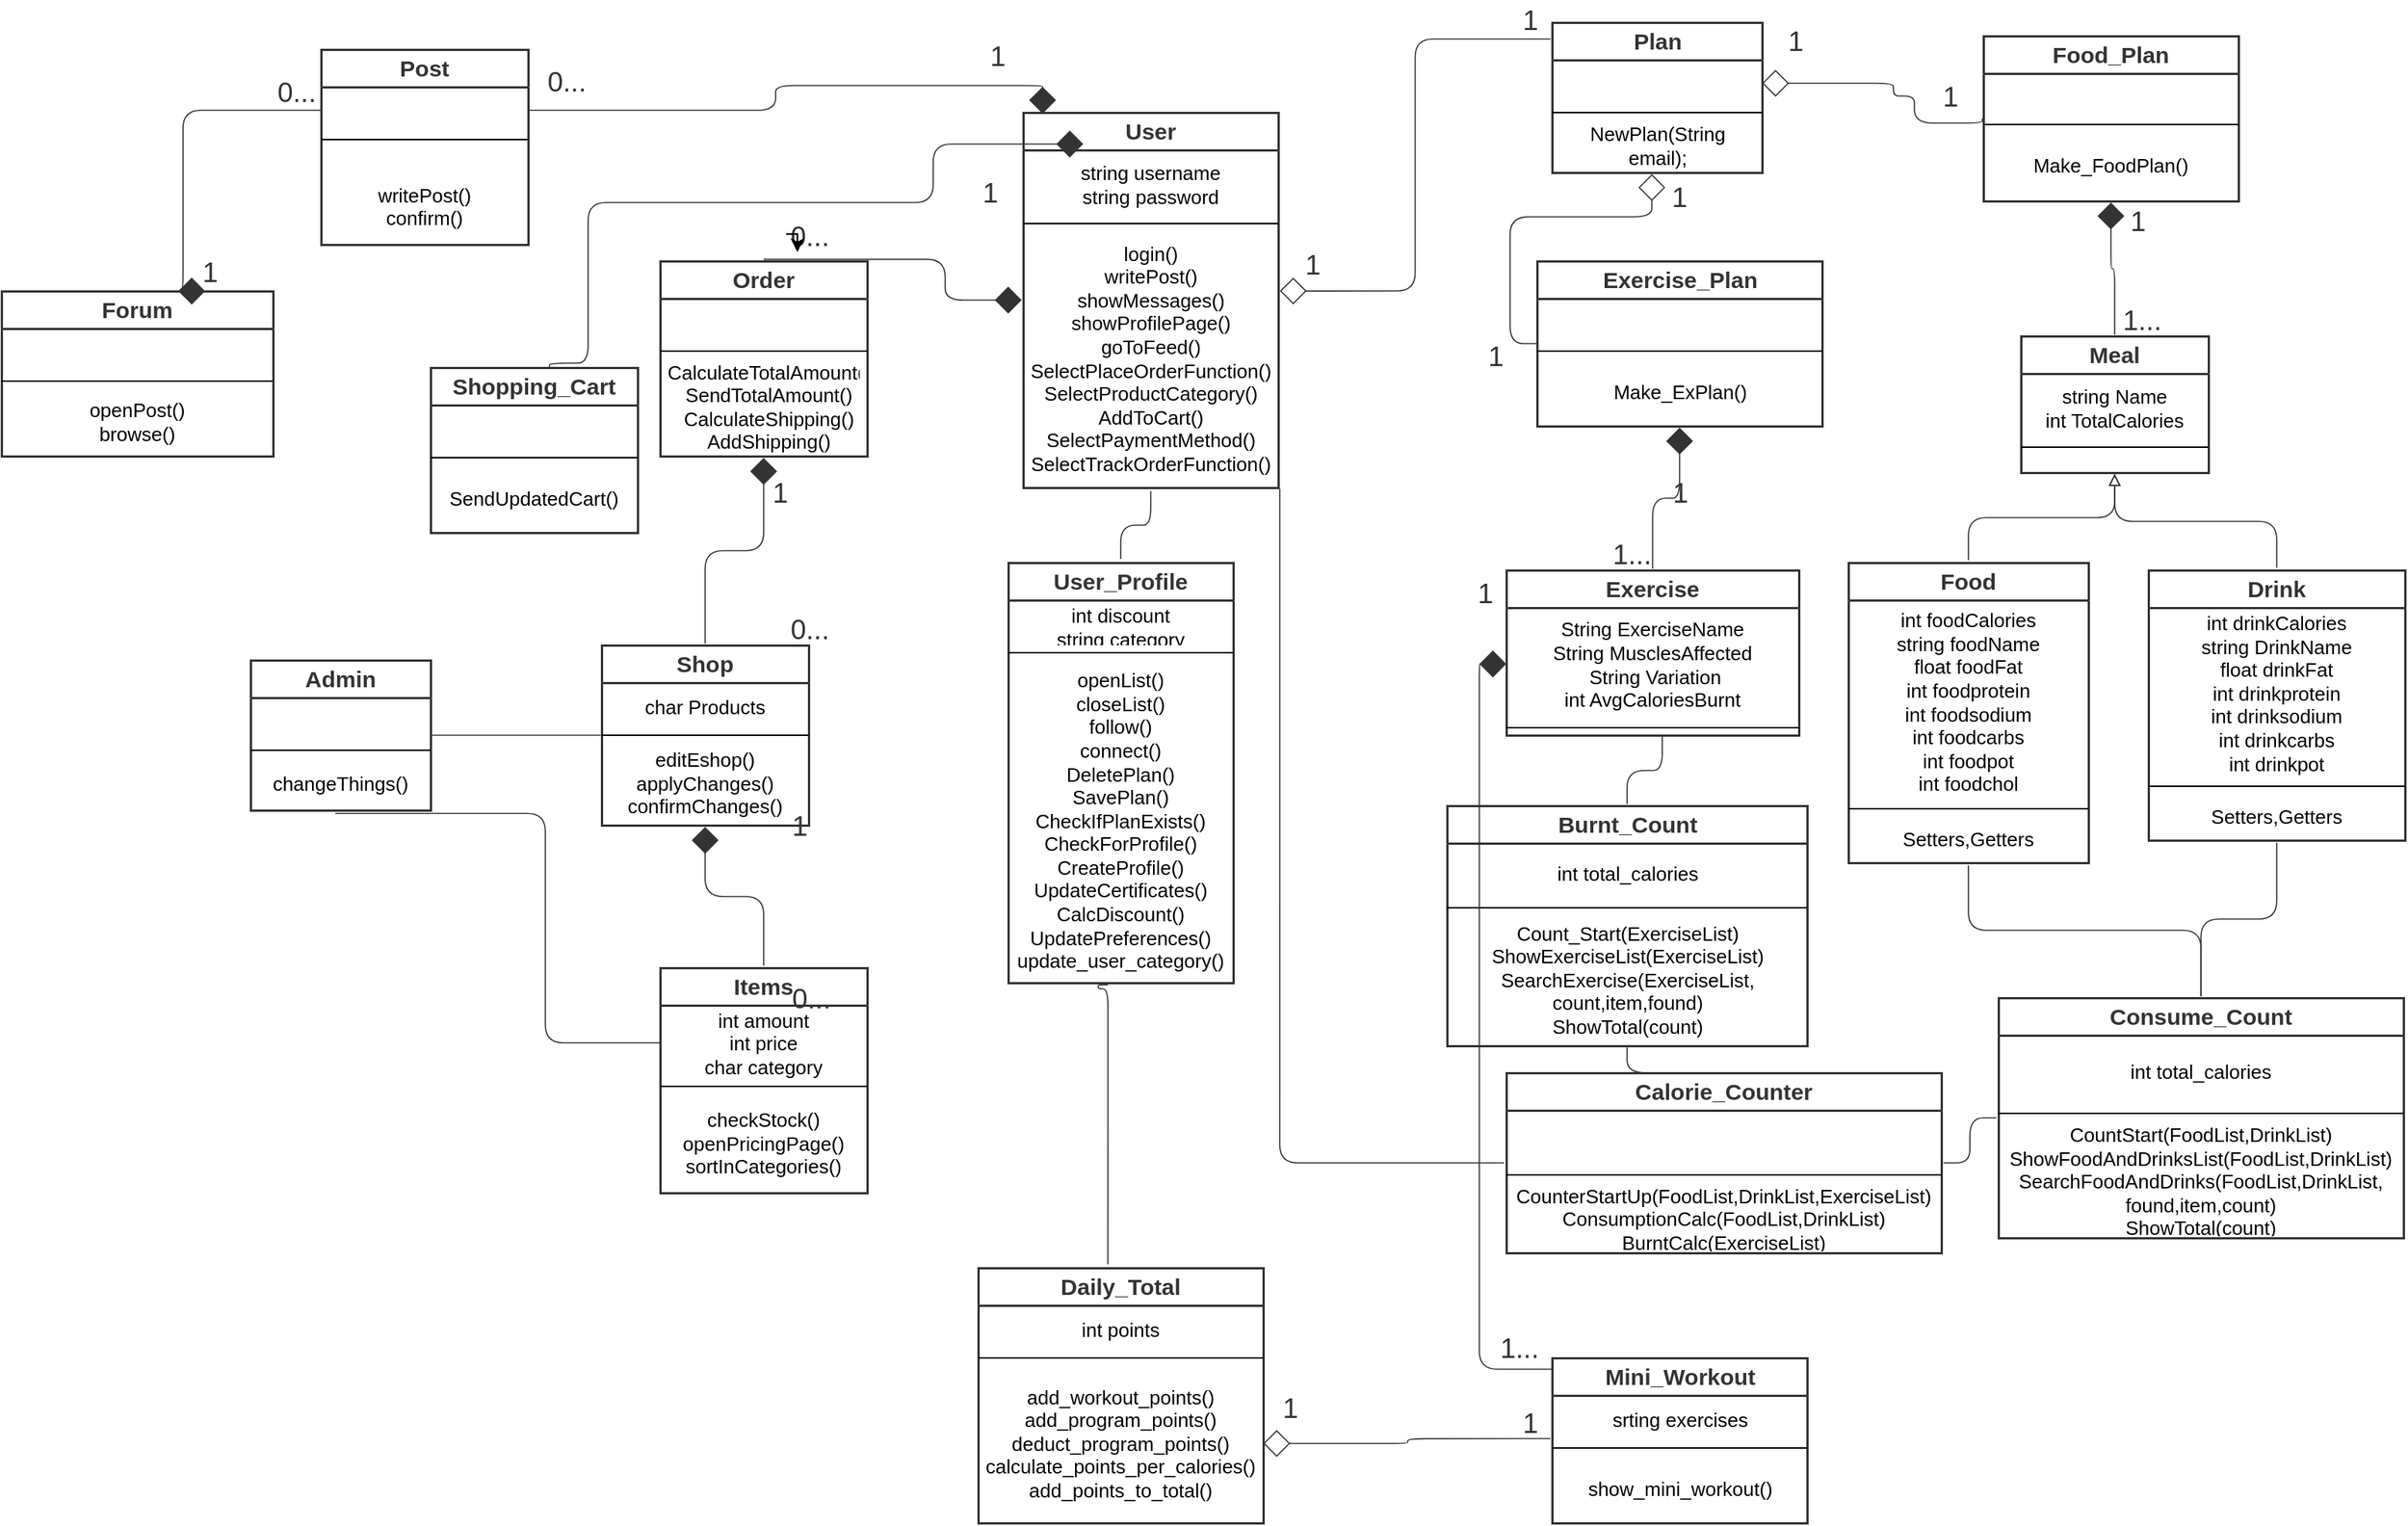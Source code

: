 <mxfile version="21.2.9" type="device">
  <diagram name="Σελίδα-1" id="CdQbTjB_sIBEI84miLRL">
    <mxGraphModel dx="1434" dy="1965" grid="1" gridSize="10" guides="1" tooltips="1" connect="1" arrows="1" fold="1" page="1" pageScale="1" pageWidth="827" pageHeight="1169" math="0" shadow="0">
      <root>
        <mxCell id="0" />
        <mxCell id="1" parent="0" />
        <mxCell id="8wgsg1sAs0LQzEi6TIEt-9" value="User" style="html=1;overflow=block;blockSpacing=1;swimlane;childLayout=stackLayout;horizontal=1;horizontalStack=0;resizeParent=1;resizeParentMax=0;resizeLast=0;collapsible=0;marginBottom=0;swimlaneFillColor=#ffffff;startSize=25;whiteSpace=wrap;fontSize=15.2;fontColor=#333333;fontStyle=1;align=center;spacing=0;strokeColor=#333333;strokeOpacity=100;fillOpacity=100;fillColor=#ffffff;strokeWidth=1.5;" parent="1" vertex="1">
          <mxGeometry x="710" y="70" width="170" height="250" as="geometry" />
        </mxCell>
        <mxCell id="8wgsg1sAs0LQzEi6TIEt-10" value="string username&lt;br&gt;string password" style="part=1;html=1;resizeHeight=0;strokeColor=none;fillColor=none;verticalAlign=middle;spacingLeft=4;spacingRight=4;overflow=hidden;rotatable=0;points=[[0,0.5],[1,0.5]];portConstraint=eastwest;swimlaneFillColor=#ffffff;strokeOpacity=100;fillOpacity=100;whiteSpace=wrap;fontSize=13;align=center;" parent="8wgsg1sAs0LQzEi6TIEt-9" vertex="1">
          <mxGeometry y="25" width="170" height="45" as="geometry" />
        </mxCell>
        <mxCell id="8wgsg1sAs0LQzEi6TIEt-11" value="" style="line;strokeWidth=1;fillColor=none;align=left;verticalAlign=middle;spacingTop=-1;spacingLeft=3;spacingRight=3;rotatable=0;labelPosition=right;points=[];portConstraint=eastwest;" parent="8wgsg1sAs0LQzEi6TIEt-9" vertex="1">
          <mxGeometry y="70" width="170" height="8" as="geometry" />
        </mxCell>
        <mxCell id="8wgsg1sAs0LQzEi6TIEt-12" value="login()&lt;br&gt;writePost()&lt;br&gt;showMessages()&lt;br&gt;showProfilePage()&lt;br&gt;goToFeed()&lt;br&gt;SelectPlaceOrderFunction()&lt;br&gt;SelectProductCategory()&lt;br&gt;AddToCart()&lt;br&gt;SelectPaymentMethod()&lt;br&gt;SelectTrackOrderFunction()&lt;br&gt;" style="part=1;html=1;resizeHeight=0;strokeColor=none;fillColor=none;verticalAlign=middle;spacingLeft=4;spacingRight=4;overflow=hidden;rotatable=0;points=[[0,0.5],[1,0.5]];portConstraint=eastwest;swimlaneFillColor=#ffffff;strokeOpacity=100;fillOpacity=100;whiteSpace=wrap;fontSize=13;align=center;" parent="8wgsg1sAs0LQzEi6TIEt-9" vertex="1">
          <mxGeometry y="78" width="170" height="172" as="geometry" />
        </mxCell>
        <mxCell id="8wgsg1sAs0LQzEi6TIEt-13" value="Admin" style="html=1;overflow=block;blockSpacing=1;swimlane;childLayout=stackLayout;horizontal=1;horizontalStack=0;resizeParent=1;resizeParentMax=0;resizeLast=0;collapsible=0;marginBottom=0;swimlaneFillColor=#ffffff;startSize=25;whiteSpace=wrap;fontSize=15.2;fontColor=#333333;fontStyle=1;align=center;spacing=0;strokeColor=#333333;strokeOpacity=100;fillOpacity=100;fillColor=#ffffff;strokeWidth=1.5;" parent="1" vertex="1">
          <mxGeometry x="195" y="435" width="120" height="100" as="geometry" />
        </mxCell>
        <mxCell id="8wgsg1sAs0LQzEi6TIEt-14" value="" style="part=1;html=1;resizeHeight=0;strokeColor=none;fillColor=none;verticalAlign=middle;spacingLeft=4;spacingRight=4;overflow=hidden;rotatable=0;points=[[0,0.5],[1,0.5]];portConstraint=eastwest;swimlaneFillColor=#ffffff;strokeOpacity=100;fillOpacity=100;whiteSpace=wrap;fontSize=13;align=center;" parent="8wgsg1sAs0LQzEi6TIEt-13" vertex="1">
          <mxGeometry y="25" width="120" height="31" as="geometry" />
        </mxCell>
        <mxCell id="8wgsg1sAs0LQzEi6TIEt-15" value="" style="line;strokeWidth=1;fillColor=none;align=left;verticalAlign=middle;spacingTop=-1;spacingLeft=3;spacingRight=3;rotatable=0;labelPosition=right;points=[];portConstraint=eastwest;" parent="8wgsg1sAs0LQzEi6TIEt-13" vertex="1">
          <mxGeometry y="56" width="120" height="8" as="geometry" />
        </mxCell>
        <mxCell id="8wgsg1sAs0LQzEi6TIEt-16" value="changeThings()" style="part=1;html=1;resizeHeight=0;strokeColor=none;fillColor=none;verticalAlign=middle;spacingLeft=4;spacingRight=4;overflow=hidden;rotatable=0;points=[[0,0.5],[1,0.5]];portConstraint=eastwest;swimlaneFillColor=#ffffff;strokeOpacity=100;fillOpacity=100;whiteSpace=wrap;fontSize=13;align=center;" parent="8wgsg1sAs0LQzEi6TIEt-13" vertex="1">
          <mxGeometry y="64" width="120" height="36" as="geometry" />
        </mxCell>
        <mxCell id="8wgsg1sAs0LQzEi6TIEt-17" value="Food" style="html=1;overflow=block;blockSpacing=1;swimlane;childLayout=stackLayout;horizontal=1;horizontalStack=0;resizeParent=1;resizeParentMax=0;resizeLast=0;collapsible=0;marginBottom=0;swimlaneFillColor=#ffffff;startSize=25;whiteSpace=wrap;fontSize=15.2;fontColor=#333333;fontStyle=1;align=center;spacing=0;strokeColor=#333333;strokeOpacity=100;fillOpacity=100;fillColor=#ffffff;strokeWidth=1.5;" parent="1" vertex="1">
          <mxGeometry x="1260" y="370" width="160" height="200" as="geometry" />
        </mxCell>
        <mxCell id="8wgsg1sAs0LQzEi6TIEt-18" value="int foodCalories&lt;br style=&quot;border-color: var(--border-color);&quot;&gt;string foodName&lt;br style=&quot;border-color: var(--border-color);&quot;&gt;float foodFat&lt;br style=&quot;border-color: var(--border-color);&quot;&gt;int foodprotein&lt;br style=&quot;border-color: var(--border-color);&quot;&gt;int foodsodium&lt;br style=&quot;border-color: var(--border-color);&quot;&gt;int foodcarbs&lt;br style=&quot;border-color: var(--border-color);&quot;&gt;int foodpot&lt;br style=&quot;border-color: var(--border-color);&quot;&gt;int foodchol" style="part=1;html=1;resizeHeight=0;strokeColor=none;fillColor=none;verticalAlign=middle;spacingLeft=4;spacingRight=4;overflow=hidden;rotatable=0;points=[[0,0.5],[1,0.5]];portConstraint=eastwest;swimlaneFillColor=#ffffff;strokeOpacity=100;fillOpacity=100;whiteSpace=wrap;fontSize=13;align=center;" parent="8wgsg1sAs0LQzEi6TIEt-17" vertex="1">
          <mxGeometry y="25" width="160" height="135" as="geometry" />
        </mxCell>
        <mxCell id="8wgsg1sAs0LQzEi6TIEt-19" value="" style="line;strokeWidth=1;fillColor=none;align=left;verticalAlign=middle;spacingTop=-1;spacingLeft=3;spacingRight=3;rotatable=0;labelPosition=right;points=[];portConstraint=eastwest;" parent="8wgsg1sAs0LQzEi6TIEt-17" vertex="1">
          <mxGeometry y="160" width="160" height="8" as="geometry" />
        </mxCell>
        <mxCell id="8wgsg1sAs0LQzEi6TIEt-20" value="Setters,Getters" style="part=1;html=1;resizeHeight=0;strokeColor=none;fillColor=none;verticalAlign=middle;spacingLeft=4;spacingRight=4;overflow=hidden;rotatable=0;points=[[0,0.5],[1,0.5]];portConstraint=eastwest;swimlaneFillColor=#ffffff;strokeOpacity=100;fillOpacity=100;whiteSpace=wrap;fontSize=13;align=center;" parent="8wgsg1sAs0LQzEi6TIEt-17" vertex="1">
          <mxGeometry y="168" width="160" height="32" as="geometry" />
        </mxCell>
        <mxCell id="8wgsg1sAs0LQzEi6TIEt-21" value="Drink" style="html=1;overflow=block;blockSpacing=1;swimlane;childLayout=stackLayout;horizontal=1;horizontalStack=0;resizeParent=1;resizeParentMax=0;resizeLast=0;collapsible=0;marginBottom=0;swimlaneFillColor=#ffffff;startSize=25;whiteSpace=wrap;fontSize=15.2;fontColor=#333333;fontStyle=1;align=center;spacing=0;strokeColor=#333333;strokeOpacity=100;fillOpacity=100;fillColor=#ffffff;strokeWidth=1.5;" parent="1" vertex="1">
          <mxGeometry x="1460" y="375" width="171" height="180" as="geometry" />
        </mxCell>
        <mxCell id="8wgsg1sAs0LQzEi6TIEt-22" value="int drinkCalories&lt;br&gt;string DrinkName&lt;br&gt;float drinkFat&lt;br&gt;int drinkprotein&lt;br&gt;int drinksodium&lt;br&gt;int drinkcarbs&lt;br&gt;int drinkpot&lt;br&gt;int drinkchol" style="part=1;html=1;resizeHeight=0;strokeColor=none;fillColor=none;verticalAlign=middle;spacingLeft=4;spacingRight=4;overflow=hidden;rotatable=0;points=[[0,0.5],[1,0.5]];portConstraint=eastwest;swimlaneFillColor=#ffffff;strokeOpacity=100;fillOpacity=100;whiteSpace=wrap;fontSize=13;align=center;" parent="8wgsg1sAs0LQzEi6TIEt-21" vertex="1">
          <mxGeometry y="25" width="171" height="115" as="geometry" />
        </mxCell>
        <mxCell id="8wgsg1sAs0LQzEi6TIEt-23" value="" style="line;strokeWidth=1;fillColor=none;align=left;verticalAlign=middle;spacingTop=-1;spacingLeft=3;spacingRight=3;rotatable=0;labelPosition=right;points=[];portConstraint=eastwest;" parent="8wgsg1sAs0LQzEi6TIEt-21" vertex="1">
          <mxGeometry y="140" width="171" height="8" as="geometry" />
        </mxCell>
        <mxCell id="8wgsg1sAs0LQzEi6TIEt-24" value="Setters,Getters" style="part=1;html=1;resizeHeight=0;strokeColor=none;fillColor=none;verticalAlign=middle;spacingLeft=4;spacingRight=4;overflow=hidden;rotatable=0;points=[[0,0.5],[1,0.5]];portConstraint=eastwest;swimlaneFillColor=#ffffff;strokeOpacity=100;fillOpacity=100;whiteSpace=wrap;fontSize=13;align=center;" parent="8wgsg1sAs0LQzEi6TIEt-21" vertex="1">
          <mxGeometry y="148" width="171" height="32" as="geometry" />
        </mxCell>
        <mxCell id="8wgsg1sAs0LQzEi6TIEt-25" value="Meal" style="html=1;overflow=block;blockSpacing=1;swimlane;childLayout=stackLayout;horizontal=1;horizontalStack=0;resizeParent=1;resizeParentMax=0;resizeLast=0;collapsible=0;marginBottom=0;swimlaneFillColor=#ffffff;startSize=25;whiteSpace=wrap;fontSize=15.2;fontColor=#333333;fontStyle=1;align=center;spacing=0;strokeColor=#333333;strokeOpacity=100;fillOpacity=100;fillColor=#ffffff;strokeWidth=1.5;" parent="1" vertex="1">
          <mxGeometry x="1375" y="219" width="125" height="91" as="geometry" />
        </mxCell>
        <mxCell id="8wgsg1sAs0LQzEi6TIEt-26" value="string Name&lt;br&gt;int TotalCalories" style="part=1;html=1;resizeHeight=0;strokeColor=none;fillColor=none;verticalAlign=middle;spacingLeft=4;spacingRight=4;overflow=hidden;rotatable=0;points=[[0,0.5],[1,0.5]];portConstraint=eastwest;swimlaneFillColor=#ffffff;strokeOpacity=100;fillOpacity=100;whiteSpace=wrap;fontSize=13;align=center;" parent="8wgsg1sAs0LQzEi6TIEt-25" vertex="1">
          <mxGeometry y="25" width="125" height="45" as="geometry" />
        </mxCell>
        <mxCell id="8wgsg1sAs0LQzEi6TIEt-27" value="" style="line;strokeWidth=1;fillColor=none;align=left;verticalAlign=middle;spacingTop=-1;spacingLeft=3;spacingRight=3;rotatable=0;labelPosition=right;points=[];portConstraint=eastwest;" parent="8wgsg1sAs0LQzEi6TIEt-25" vertex="1">
          <mxGeometry y="70" width="125" height="8" as="geometry" />
        </mxCell>
        <mxCell id="8wgsg1sAs0LQzEi6TIEt-28" value="" style="part=1;html=1;resizeHeight=0;strokeColor=none;fillColor=none;verticalAlign=middle;spacingLeft=4;spacingRight=4;overflow=hidden;rotatable=0;points=[[0,0.5],[1,0.5]];portConstraint=eastwest;swimlaneFillColor=#ffffff;strokeOpacity=100;fillOpacity=100;whiteSpace=wrap;fontSize=13;align=center;" parent="8wgsg1sAs0LQzEi6TIEt-25" vertex="1">
          <mxGeometry y="78" width="125" height="13" as="geometry" />
        </mxCell>
        <mxCell id="8wgsg1sAs0LQzEi6TIEt-29" value="Exercise" style="html=1;overflow=block;blockSpacing=1;swimlane;childLayout=stackLayout;horizontal=1;horizontalStack=0;resizeParent=1;resizeParentMax=0;resizeLast=0;collapsible=0;marginBottom=0;swimlaneFillColor=#ffffff;startSize=25;whiteSpace=wrap;fontSize=15.2;fontColor=#333333;fontStyle=1;align=center;spacing=0;strokeColor=#333333;strokeOpacity=100;fillOpacity=100;fillColor=#ffffff;strokeWidth=1.5;" parent="1" vertex="1">
          <mxGeometry x="1032" y="375" width="195" height="110" as="geometry" />
        </mxCell>
        <mxCell id="8wgsg1sAs0LQzEi6TIEt-30" value="String ExerciseName &lt;br&gt;String MusclesAffected&lt;br&gt;&amp;nbsp;String Variation&lt;br&gt;int AvgCaloriesBurnt" style="part=1;html=1;resizeHeight=0;strokeColor=none;fillColor=none;verticalAlign=middle;spacingLeft=4;spacingRight=4;overflow=hidden;rotatable=0;points=[[0,0.5],[1,0.5]];portConstraint=eastwest;swimlaneFillColor=#ffffff;strokeOpacity=100;fillOpacity=100;whiteSpace=wrap;fontSize=13;align=center;" parent="8wgsg1sAs0LQzEi6TIEt-29" vertex="1">
          <mxGeometry y="25" width="195" height="75" as="geometry" />
        </mxCell>
        <mxCell id="8wgsg1sAs0LQzEi6TIEt-31" value="" style="line;strokeWidth=1;fillColor=none;align=left;verticalAlign=middle;spacingTop=-1;spacingLeft=3;spacingRight=3;rotatable=0;labelPosition=right;points=[];portConstraint=eastwest;" parent="8wgsg1sAs0LQzEi6TIEt-29" vertex="1">
          <mxGeometry y="100" width="195" height="10" as="geometry" />
        </mxCell>
        <mxCell id="8wgsg1sAs0LQzEi6TIEt-33" value="Exercise_Plan" style="html=1;overflow=block;blockSpacing=1;swimlane;childLayout=stackLayout;horizontal=1;horizontalStack=0;resizeParent=1;resizeParentMax=0;resizeLast=0;collapsible=0;marginBottom=0;swimlaneFillColor=#ffffff;startSize=25;whiteSpace=wrap;fontSize=15.2;fontColor=#333333;fontStyle=1;align=center;spacing=0;strokeColor=#333333;strokeOpacity=100;fillOpacity=100;fillColor=#ffffff;strokeWidth=1.5;" parent="1" vertex="1">
          <mxGeometry x="1052.5" y="169" width="190" height="110" as="geometry" />
        </mxCell>
        <mxCell id="8wgsg1sAs0LQzEi6TIEt-34" value="" style="part=1;html=1;resizeHeight=0;strokeColor=none;fillColor=none;verticalAlign=middle;spacingLeft=4;spacingRight=4;overflow=hidden;rotatable=0;points=[[0,0.5],[1,0.5]];portConstraint=eastwest;swimlaneFillColor=#ffffff;strokeOpacity=100;fillOpacity=100;whiteSpace=wrap;fontSize=13;align=center;" parent="8wgsg1sAs0LQzEi6TIEt-33" vertex="1">
          <mxGeometry y="25" width="190" height="31" as="geometry" />
        </mxCell>
        <mxCell id="8wgsg1sAs0LQzEi6TIEt-35" value="" style="line;strokeWidth=1;fillColor=none;align=left;verticalAlign=middle;spacingTop=-1;spacingLeft=3;spacingRight=3;rotatable=0;labelPosition=right;points=[];portConstraint=eastwest;" parent="8wgsg1sAs0LQzEi6TIEt-33" vertex="1">
          <mxGeometry y="56" width="190" height="8" as="geometry" />
        </mxCell>
        <mxCell id="8wgsg1sAs0LQzEi6TIEt-36" value="Make_ExPlan()" style="part=1;html=1;resizeHeight=0;strokeColor=none;fillColor=none;verticalAlign=middle;spacingLeft=4;spacingRight=4;overflow=hidden;rotatable=0;points=[[0,0.5],[1,0.5]];portConstraint=eastwest;swimlaneFillColor=#ffffff;strokeOpacity=100;fillOpacity=100;whiteSpace=wrap;fontSize=13;align=center;" parent="8wgsg1sAs0LQzEi6TIEt-33" vertex="1">
          <mxGeometry y="64" width="190" height="46" as="geometry" />
        </mxCell>
        <mxCell id="8wgsg1sAs0LQzEi6TIEt-37" value="Food_Plan" style="html=1;overflow=block;blockSpacing=1;swimlane;childLayout=stackLayout;horizontal=1;horizontalStack=0;resizeParent=1;resizeParentMax=0;resizeLast=0;collapsible=0;marginBottom=0;swimlaneFillColor=#ffffff;startSize=25;whiteSpace=wrap;fontSize=15.2;fontColor=#333333;fontStyle=1;align=center;spacing=0;strokeColor=#333333;strokeOpacity=100;fillOpacity=100;fillColor=#ffffff;strokeWidth=1.5;" parent="1" vertex="1">
          <mxGeometry x="1350" y="19" width="170" height="110" as="geometry" />
        </mxCell>
        <mxCell id="8wgsg1sAs0LQzEi6TIEt-38" value="" style="part=1;html=1;resizeHeight=0;strokeColor=none;fillColor=none;verticalAlign=middle;spacingLeft=4;spacingRight=4;overflow=hidden;rotatable=0;points=[[0,0.5],[1,0.5]];portConstraint=eastwest;swimlaneFillColor=#ffffff;strokeOpacity=100;fillOpacity=100;whiteSpace=wrap;fontSize=13;align=center;" parent="8wgsg1sAs0LQzEi6TIEt-37" vertex="1">
          <mxGeometry y="25" width="170" height="31" as="geometry" />
        </mxCell>
        <mxCell id="8wgsg1sAs0LQzEi6TIEt-39" value="" style="line;strokeWidth=1;fillColor=none;align=left;verticalAlign=middle;spacingTop=-1;spacingLeft=3;spacingRight=3;rotatable=0;labelPosition=right;points=[];portConstraint=eastwest;" parent="8wgsg1sAs0LQzEi6TIEt-37" vertex="1">
          <mxGeometry y="56" width="170" height="6" as="geometry" />
        </mxCell>
        <mxCell id="8wgsg1sAs0LQzEi6TIEt-40" value="Make_FoodPlan()" style="part=1;html=1;resizeHeight=0;strokeColor=none;fillColor=none;verticalAlign=middle;spacingLeft=4;spacingRight=4;overflow=hidden;rotatable=0;points=[[0,0.5],[1,0.5]];portConstraint=eastwest;swimlaneFillColor=#ffffff;strokeOpacity=100;fillOpacity=100;whiteSpace=wrap;fontSize=13;align=center;" parent="8wgsg1sAs0LQzEi6TIEt-37" vertex="1">
          <mxGeometry y="62" width="170" height="48" as="geometry" />
        </mxCell>
        <mxCell id="8wgsg1sAs0LQzEi6TIEt-41" value="Daily_Total" style="html=1;overflow=block;blockSpacing=1;swimlane;childLayout=stackLayout;horizontal=1;horizontalStack=0;resizeParent=1;resizeParentMax=0;resizeLast=0;collapsible=0;marginBottom=0;swimlaneFillColor=#ffffff;startSize=25;whiteSpace=wrap;fontSize=15.2;fontColor=#333333;fontStyle=1;align=center;spacing=0;strokeColor=#333333;strokeOpacity=100;fillOpacity=100;fillColor=#ffffff;strokeWidth=1.5;" parent="1" vertex="1">
          <mxGeometry x="680" y="840" width="190" height="170" as="geometry" />
        </mxCell>
        <mxCell id="8wgsg1sAs0LQzEi6TIEt-42" value="int points" style="part=1;html=1;resizeHeight=0;strokeColor=none;fillColor=none;verticalAlign=middle;spacingLeft=4;spacingRight=4;overflow=hidden;rotatable=0;points=[[0,0.5],[1,0.5]];portConstraint=eastwest;swimlaneFillColor=#ffffff;strokeOpacity=100;fillOpacity=100;whiteSpace=wrap;fontSize=13;align=center;" parent="8wgsg1sAs0LQzEi6TIEt-41" vertex="1">
          <mxGeometry y="25" width="190" height="31" as="geometry" />
        </mxCell>
        <mxCell id="8wgsg1sAs0LQzEi6TIEt-43" value="" style="line;strokeWidth=1;fillColor=none;align=left;verticalAlign=middle;spacingTop=-1;spacingLeft=3;spacingRight=3;rotatable=0;labelPosition=right;points=[];portConstraint=eastwest;" parent="8wgsg1sAs0LQzEi6TIEt-41" vertex="1">
          <mxGeometry y="56" width="190" height="8" as="geometry" />
        </mxCell>
        <mxCell id="8wgsg1sAs0LQzEi6TIEt-44" value="add_workout_points()&lt;br&gt;add_program_points()&lt;br&gt;deduct_program_points()&lt;br&gt;calculate_points_per_calories()&lt;br&gt;add_points_to_total()" style="part=1;html=1;resizeHeight=0;strokeColor=none;fillColor=none;verticalAlign=middle;spacingLeft=4;spacingRight=4;overflow=hidden;rotatable=0;points=[[0,0.5],[1,0.5]];portConstraint=eastwest;swimlaneFillColor=#ffffff;strokeOpacity=100;fillOpacity=100;whiteSpace=wrap;fontSize=13;align=center;" parent="8wgsg1sAs0LQzEi6TIEt-41" vertex="1">
          <mxGeometry y="64" width="190" height="106" as="geometry" />
        </mxCell>
        <mxCell id="8wgsg1sAs0LQzEi6TIEt-45" value="Order" style="html=1;overflow=block;blockSpacing=1;swimlane;childLayout=stackLayout;horizontal=1;horizontalStack=0;resizeParent=1;resizeParentMax=0;resizeLast=0;collapsible=0;marginBottom=0;swimlaneFillColor=#ffffff;startSize=25;whiteSpace=wrap;fontSize=15.2;fontColor=#333333;fontStyle=1;align=center;spacing=0;strokeColor=#333333;strokeOpacity=100;fillOpacity=100;fillColor=#ffffff;strokeWidth=1.5;" parent="1" vertex="1">
          <mxGeometry x="468" y="169" width="138" height="130" as="geometry" />
        </mxCell>
        <mxCell id="8wgsg1sAs0LQzEi6TIEt-46" value="" style="part=1;html=1;resizeHeight=0;strokeColor=none;fillColor=none;verticalAlign=middle;spacingLeft=4;spacingRight=4;overflow=hidden;rotatable=0;points=[[0,0.5],[1,0.5]];portConstraint=eastwest;swimlaneFillColor=#ffffff;strokeOpacity=100;fillOpacity=100;whiteSpace=wrap;fontSize=13;align=center;" parent="8wgsg1sAs0LQzEi6TIEt-45" vertex="1">
          <mxGeometry y="25" width="138" height="31" as="geometry" />
        </mxCell>
        <mxCell id="8wgsg1sAs0LQzEi6TIEt-47" value="" style="line;strokeWidth=1;fillColor=none;align=left;verticalAlign=middle;spacingTop=-1;spacingLeft=3;spacingRight=3;rotatable=0;labelPosition=right;points=[];portConstraint=eastwest;" parent="8wgsg1sAs0LQzEi6TIEt-45" vertex="1">
          <mxGeometry y="56" width="138" height="8" as="geometry" />
        </mxCell>
        <mxCell id="8wgsg1sAs0LQzEi6TIEt-48" value="CalculateTotalAmount()&lt;br&gt;SendTotalAmount()&lt;br&gt;CalculateShipping()&lt;br&gt;AddShipping()&lt;br&gt;" style="part=1;html=1;resizeHeight=0;strokeColor=none;fillColor=none;verticalAlign=middle;spacingLeft=4;spacingRight=4;overflow=hidden;rotatable=0;points=[[0,0.5],[1,0.5]];portConstraint=eastwest;swimlaneFillColor=#ffffff;strokeOpacity=100;fillOpacity=100;whiteSpace=wrap;fontSize=13;align=center;" parent="8wgsg1sAs0LQzEi6TIEt-45" vertex="1">
          <mxGeometry y="64" width="138" height="66" as="geometry" />
        </mxCell>
        <mxCell id="8wgsg1sAs0LQzEi6TIEt-49" value="Items" style="html=1;overflow=block;blockSpacing=1;swimlane;childLayout=stackLayout;horizontal=1;horizontalStack=0;resizeParent=1;resizeParentMax=0;resizeLast=0;collapsible=0;marginBottom=0;swimlaneFillColor=#ffffff;startSize=25;whiteSpace=wrap;fontSize=15.2;fontColor=#333333;fontStyle=1;align=center;spacing=0;strokeColor=#333333;strokeOpacity=100;fillOpacity=100;fillColor=#ffffff;strokeWidth=1.5;" parent="1" vertex="1">
          <mxGeometry x="468" y="640" width="138" height="150" as="geometry" />
        </mxCell>
        <mxCell id="8wgsg1sAs0LQzEi6TIEt-50" value="int amount&lt;br&gt;int price&lt;br&gt;char category" style="part=1;html=1;resizeHeight=0;strokeColor=none;fillColor=none;verticalAlign=middle;spacingLeft=4;spacingRight=4;overflow=hidden;rotatable=0;points=[[0,0.5],[1,0.5]];portConstraint=eastwest;swimlaneFillColor=#ffffff;strokeOpacity=100;fillOpacity=100;whiteSpace=wrap;fontSize=13;align=center;" parent="8wgsg1sAs0LQzEi6TIEt-49" vertex="1">
          <mxGeometry y="25" width="138" height="50" as="geometry" />
        </mxCell>
        <mxCell id="8wgsg1sAs0LQzEi6TIEt-51" value="" style="line;strokeWidth=1;fillColor=none;align=left;verticalAlign=middle;spacingTop=-1;spacingLeft=3;spacingRight=3;rotatable=0;labelPosition=right;points=[];portConstraint=eastwest;" parent="8wgsg1sAs0LQzEi6TIEt-49" vertex="1">
          <mxGeometry y="75" width="138" height="8" as="geometry" />
        </mxCell>
        <mxCell id="8wgsg1sAs0LQzEi6TIEt-52" value="checkStock()&lt;br&gt;openPricingPage()&lt;br&gt;sortInCategories()" style="part=1;html=1;resizeHeight=0;strokeColor=none;fillColor=none;verticalAlign=middle;spacingLeft=4;spacingRight=4;overflow=hidden;rotatable=0;points=[[0,0.5],[1,0.5]];portConstraint=eastwest;swimlaneFillColor=#ffffff;strokeOpacity=100;fillOpacity=100;whiteSpace=wrap;fontSize=13;align=center;" parent="8wgsg1sAs0LQzEi6TIEt-49" vertex="1">
          <mxGeometry y="83" width="138" height="67" as="geometry" />
        </mxCell>
        <mxCell id="8wgsg1sAs0LQzEi6TIEt-53" value="" style="html=1;jettySize=18;whiteSpace=wrap;fontSize=13;strokeColor=#333333;strokeOpacity=100;strokeWidth=0.8;rounded=1;arcSize=24;edgeStyle=orthogonalEdgeStyle;startArrow=none;endArrow=block;endFill=0;exitX=0.5;exitY=-0.009;exitPerimeter=0;entryX=0.5;entryY=1.009;entryPerimeter=0;lucidId=XfgSdLchSI~7;" parent="1" source="8wgsg1sAs0LQzEi6TIEt-17" target="8wgsg1sAs0LQzEi6TIEt-25" edge="1">
          <mxGeometry width="100" height="100" relative="1" as="geometry">
            <Array as="points" />
          </mxGeometry>
        </mxCell>
        <mxCell id="8wgsg1sAs0LQzEi6TIEt-54" value="" style="html=1;jettySize=18;whiteSpace=wrap;fontSize=13;strokeColor=#333333;strokeOpacity=100;strokeWidth=0.8;rounded=1;arcSize=24;edgeStyle=orthogonalEdgeStyle;startArrow=none;endArrow=block;endFill=0;exitX=0.5;exitY=-0.009;exitPerimeter=0;entryX=0.5;entryY=1.009;entryPerimeter=0;lucidId=8fgS0m-eYP1Z;" parent="1" source="8wgsg1sAs0LQzEi6TIEt-21" target="8wgsg1sAs0LQzEi6TIEt-25" edge="1">
          <mxGeometry width="100" height="100" relative="1" as="geometry">
            <Array as="points" />
          </mxGeometry>
        </mxCell>
        <mxCell id="8wgsg1sAs0LQzEi6TIEt-55" value="Shop" style="html=1;overflow=block;blockSpacing=1;swimlane;childLayout=stackLayout;horizontal=1;horizontalStack=0;resizeParent=1;resizeParentMax=0;resizeLast=0;collapsible=0;marginBottom=0;swimlaneFillColor=#ffffff;startSize=25;whiteSpace=wrap;fontSize=15.2;fontColor=#333333;fontStyle=1;align=center;spacing=0;strokeColor=#333333;strokeOpacity=100;fillOpacity=100;fillColor=#ffffff;strokeWidth=1.5;" parent="1" vertex="1">
          <mxGeometry x="429" y="425" width="138" height="120" as="geometry" />
        </mxCell>
        <mxCell id="8wgsg1sAs0LQzEi6TIEt-56" value="char Products" style="part=1;html=1;resizeHeight=0;strokeColor=none;fillColor=none;verticalAlign=middle;spacingLeft=4;spacingRight=4;overflow=hidden;rotatable=0;points=[[0,0.5],[1,0.5]];portConstraint=eastwest;swimlaneFillColor=#ffffff;strokeOpacity=100;fillOpacity=100;whiteSpace=wrap;fontSize=13;align=center;" parent="8wgsg1sAs0LQzEi6TIEt-55" vertex="1">
          <mxGeometry y="25" width="138" height="31" as="geometry" />
        </mxCell>
        <mxCell id="8wgsg1sAs0LQzEi6TIEt-57" value="" style="line;strokeWidth=1;fillColor=none;align=left;verticalAlign=middle;spacingTop=-1;spacingLeft=3;spacingRight=3;rotatable=0;labelPosition=right;points=[];portConstraint=eastwest;" parent="8wgsg1sAs0LQzEi6TIEt-55" vertex="1">
          <mxGeometry y="56" width="138" height="8" as="geometry" />
        </mxCell>
        <mxCell id="8wgsg1sAs0LQzEi6TIEt-58" value="editEshop()&lt;br&gt;applyChanges()&lt;br&gt;confirmChanges()" style="part=1;html=1;resizeHeight=0;strokeColor=none;fillColor=none;verticalAlign=middle;spacingLeft=4;spacingRight=4;overflow=hidden;rotatable=0;points=[[0,0.5],[1,0.5]];portConstraint=eastwest;swimlaneFillColor=#ffffff;strokeOpacity=100;fillOpacity=100;whiteSpace=wrap;fontSize=13;align=center;" parent="8wgsg1sAs0LQzEi6TIEt-55" vertex="1">
          <mxGeometry y="64" width="138" height="56" as="geometry" />
        </mxCell>
        <mxCell id="8wgsg1sAs0LQzEi6TIEt-59" value="User_Profile" style="html=1;overflow=block;blockSpacing=1;swimlane;childLayout=stackLayout;horizontal=1;horizontalStack=0;resizeParent=1;resizeParentMax=0;resizeLast=0;collapsible=0;marginBottom=0;swimlaneFillColor=#ffffff;startSize=25;whiteSpace=wrap;fontSize=15.2;fontColor=#333333;fontStyle=1;align=center;spacing=0;strokeColor=#333333;strokeOpacity=100;fillOpacity=100;fillColor=#ffffff;strokeWidth=1.5;" parent="1" vertex="1">
          <mxGeometry x="700" y="370" width="150" height="280" as="geometry" />
        </mxCell>
        <mxCell id="8wgsg1sAs0LQzEi6TIEt-60" value="int discount&lt;br&gt;string category" style="part=1;html=1;resizeHeight=0;strokeColor=none;fillColor=none;verticalAlign=middle;spacingLeft=4;spacingRight=4;overflow=hidden;rotatable=0;points=[[0,0.5],[1,0.5]];portConstraint=eastwest;swimlaneFillColor=#ffffff;strokeOpacity=100;fillOpacity=100;whiteSpace=wrap;fontSize=13;align=center;" parent="8wgsg1sAs0LQzEi6TIEt-59" vertex="1">
          <mxGeometry y="25" width="150" height="31" as="geometry" />
        </mxCell>
        <mxCell id="8wgsg1sAs0LQzEi6TIEt-61" value="" style="line;strokeWidth=1;fillColor=none;align=left;verticalAlign=middle;spacingTop=-1;spacingLeft=3;spacingRight=3;rotatable=0;labelPosition=right;points=[];portConstraint=eastwest;" parent="8wgsg1sAs0LQzEi6TIEt-59" vertex="1">
          <mxGeometry y="56" width="150" height="8" as="geometry" />
        </mxCell>
        <mxCell id="8wgsg1sAs0LQzEi6TIEt-62" value="openList()&lt;br&gt;closeList()&lt;br&gt;follow()&lt;br&gt;connect()&lt;br&gt;DeletePlan()&lt;br style=&quot;border-color: var(--border-color);&quot;&gt;SavePlan()&lt;br&gt;CheckIfPlanExists()&lt;br&gt;CheckForProfile()&lt;br&gt;CreateProfile()&lt;br&gt;UpdateCertificates()&lt;br&gt;CalcDiscount()&lt;br&gt;UpdatePreferences()&lt;br&gt;update_user_category()" style="part=1;html=1;resizeHeight=0;strokeColor=none;fillColor=none;verticalAlign=middle;spacingLeft=4;spacingRight=4;overflow=hidden;rotatable=0;points=[[0,0.5],[1,0.5]];portConstraint=eastwest;swimlaneFillColor=#ffffff;strokeOpacity=100;fillOpacity=100;whiteSpace=wrap;fontSize=13;align=center;" parent="8wgsg1sAs0LQzEi6TIEt-59" vertex="1">
          <mxGeometry y="64" width="150" height="216" as="geometry" />
        </mxCell>
        <mxCell id="8wgsg1sAs0LQzEi6TIEt-63" value="" style="html=1;jettySize=18;whiteSpace=wrap;fontSize=13;strokeColor=#333333;strokeOpacity=100;strokeWidth=0.8;rounded=1;arcSize=24;edgeStyle=orthogonalEdgeStyle;startArrow=none;endArrow=none;exitX=0.5;exitY=-0.009;exitPerimeter=0;entryX=0.5;entryY=1.009;entryPerimeter=0;lucidId=.jgSkQ.senA_;" parent="1" source="8wgsg1sAs0LQzEi6TIEt-59" target="8wgsg1sAs0LQzEi6TIEt-9" edge="1">
          <mxGeometry width="100" height="100" relative="1" as="geometry">
            <Array as="points" />
          </mxGeometry>
        </mxCell>
        <mxCell id="8wgsg1sAs0LQzEi6TIEt-64" value="" style="html=1;jettySize=18;whiteSpace=wrap;fontSize=13;strokeColor=#333333;strokeOpacity=100;strokeWidth=0.8;rounded=1;arcSize=24;edgeStyle=orthogonalEdgeStyle;startArrow=none;endArrow=diamond;endFill=0;endSize=16;exitX=-0.004;exitY=0.5;exitPerimeter=0;entryX=1;entryY=0.5;lucidId=uogSHBaDzeLX;entryDx=0;entryDy=0;" parent="1" source="8wgsg1sAs0LQzEi6TIEt-37" target="Z0ypos2vbF20BTmYO5op-2" edge="1">
          <mxGeometry width="100" height="100" relative="1" as="geometry">
            <Array as="points">
              <mxPoint x="1349" y="77" />
              <mxPoint x="1304" y="77" />
              <mxPoint x="1304" y="59" />
              <mxPoint x="1290" y="59" />
            </Array>
          </mxGeometry>
        </mxCell>
        <mxCell id="8wgsg1sAs0LQzEi6TIEt-65" value="1" style="html=1;overflow=block;blockSpacing=1;whiteSpace=wrap;fontSize=18.5;fontColor=#333333;align=center;spacing=3.8;strokeOpacity=0;fillOpacity=0;fillColor=#ffffff;strokeWidth=1.5;lucidId=PogSJ..B-1MG;" parent="1" vertex="1">
          <mxGeometry x="1190" y="8" width="70" height="20" as="geometry" />
        </mxCell>
        <mxCell id="8wgsg1sAs0LQzEi6TIEt-66" value="1" style="html=1;overflow=block;blockSpacing=1;whiteSpace=wrap;fontSize=18.5;fontColor=#333333;align=left;spacing=3.8;verticalAlign=top;strokeColor=none;fillOpacity=0;fillColor=#ffffff;strokeWidth=0;lucidId=TogSFdme52LJ;" parent="1" vertex="1">
          <mxGeometry x="1320" y="46" width="15" height="24" as="geometry" />
        </mxCell>
        <mxCell id="8wgsg1sAs0LQzEi6TIEt-67" value="" style="html=1;jettySize=18;whiteSpace=wrap;fontSize=13;strokeColor=#333333;strokeOpacity=100;strokeWidth=0.8;rounded=1;arcSize=24;edgeStyle=orthogonalEdgeStyle;startArrow=none;endArrow=diamond;endFill=0;endSize=16;exitX=-0.003;exitY=0.5;exitPerimeter=0;entryX=0.475;entryY=1.028;lucidId=kpgSvHBK-gC9;entryDx=0;entryDy=0;entryPerimeter=0;" parent="1" source="8wgsg1sAs0LQzEi6TIEt-33" target="Z0ypos2vbF20BTmYO5op-4" edge="1">
          <mxGeometry width="100" height="100" relative="1" as="geometry">
            <Array as="points" />
          </mxGeometry>
        </mxCell>
        <mxCell id="8wgsg1sAs0LQzEi6TIEt-68" value="1" style="html=1;overflow=block;blockSpacing=1;whiteSpace=wrap;fontSize=18.5;fontColor=#333333;align=center;spacing=3.8;strokeOpacity=0;fillOpacity=0;fillColor=#ffffff;strokeWidth=1.5;lucidId=mpgSFt8MuSFL;" parent="1" vertex="1">
          <mxGeometry x="1103" y="110" width="89" height="34" as="geometry" />
        </mxCell>
        <mxCell id="8wgsg1sAs0LQzEi6TIEt-69" value="1" style="html=1;overflow=block;blockSpacing=1;whiteSpace=wrap;fontSize=18.5;fontColor=#333333;align=left;spacing=3.8;verticalAlign=top;strokeColor=none;fillOpacity=0;fillColor=#ffffff;strokeWidth=0;lucidId=spgSZ6_VR8ri;" parent="1" vertex="1">
          <mxGeometry x="1017" y="219" width="15" height="24" as="geometry" />
        </mxCell>
        <mxCell id="8wgsg1sAs0LQzEi6TIEt-70" value="" style="html=1;jettySize=18;whiteSpace=wrap;fontSize=13;strokeColor=#333333;strokeOpacity=100;strokeWidth=0.8;rounded=1;arcSize=24;edgeStyle=orthogonalEdgeStyle;startArrow=none;endArrow=diamond;endFill=1;endSize=16;exitX=0.5;exitY=-0.009;exitPerimeter=0;entryX=0.5;entryY=1.009;entryPerimeter=0;lucidId=BpgS~rLMRRLF;" parent="1" source="8wgsg1sAs0LQzEi6TIEt-25" target="8wgsg1sAs0LQzEi6TIEt-37" edge="1">
          <mxGeometry width="100" height="100" relative="1" as="geometry">
            <Array as="points" />
          </mxGeometry>
        </mxCell>
        <mxCell id="8wgsg1sAs0LQzEi6TIEt-71" value="1..." style="html=1;overflow=block;blockSpacing=1;whiteSpace=wrap;fontSize=18.5;fontColor=#333333;align=left;spacing=3.8;verticalAlign=top;strokeColor=none;fillOpacity=0;fillColor=#ffffff;strokeWidth=0;lucidId=EpgSSZsvw1G5;" parent="1" vertex="1">
          <mxGeometry x="1440" y="195" width="15" height="24" as="geometry" />
        </mxCell>
        <mxCell id="8wgsg1sAs0LQzEi6TIEt-72" value="" style="html=1;overflow=block;blockSpacing=1;whiteSpace=wrap;fontSize=13;align=left;spacing=3.8;verticalAlign=top;strokeColor=none;fillOpacity=0;fillColor=#ffffff;strokeWidth=0;lucidId=LpgSQw~4S9WQ;" parent="1" vertex="1">
          <mxGeometry x="1441" y="189" width="15" height="24" as="geometry" />
        </mxCell>
        <mxCell id="8wgsg1sAs0LQzEi6TIEt-73" value="1" style="html=1;overflow=block;blockSpacing=1;whiteSpace=wrap;fontSize=18.5;fontColor=#333333;align=left;spacing=3.8;verticalAlign=top;strokeColor=none;fillOpacity=0;fillColor=#ffffff;strokeWidth=0;lucidId=uqgSkAblR1Rg;" parent="1" vertex="1">
          <mxGeometry x="1445" y="129" width="15" height="24" as="geometry" />
        </mxCell>
        <mxCell id="8wgsg1sAs0LQzEi6TIEt-74" value="1..." style="html=1;overflow=block;blockSpacing=1;whiteSpace=wrap;fontSize=18.5;fontColor=#333333;align=left;spacing=3.8;verticalAlign=top;strokeColor=none;fillOpacity=0;fillColor=#ffffff;strokeWidth=0;lucidId=1qgSiQTv402X;" parent="1" vertex="1">
          <mxGeometry x="1100" y="351" width="15" height="24" as="geometry" />
        </mxCell>
        <mxCell id="8wgsg1sAs0LQzEi6TIEt-75" value="1" style="html=1;overflow=block;blockSpacing=1;whiteSpace=wrap;fontSize=18.5;fontColor=#333333;align=left;spacing=3.8;verticalAlign=top;strokeColor=none;fillOpacity=0;fillColor=#ffffff;strokeWidth=0;lucidId=3qgSvUHH_4bW;" parent="1" vertex="1">
          <mxGeometry x="1140" y="310" width="15" height="24" as="geometry" />
        </mxCell>
        <mxCell id="8wgsg1sAs0LQzEi6TIEt-76" value="" style="html=1;jettySize=18;whiteSpace=wrap;fontSize=13;strokeColor=#333333;strokeOpacity=100;strokeWidth=0.8;rounded=1;arcSize=24;edgeStyle=orthogonalEdgeStyle;startArrow=none;endArrow=diamond;endFill=1;endSize=16;exitX=0.5;exitY=-0.009;exitPerimeter=0;entryX=0.5;entryY=1.009;entryPerimeter=0;lucidId=5qgSH6KHg204;" parent="1" source="8wgsg1sAs0LQzEi6TIEt-29" target="8wgsg1sAs0LQzEi6TIEt-33" edge="1">
          <mxGeometry width="100" height="100" relative="1" as="geometry">
            <Array as="points" />
          </mxGeometry>
        </mxCell>
        <mxCell id="8wgsg1sAs0LQzEi6TIEt-80" value="" style="html=1;jettySize=18;whiteSpace=wrap;fontSize=13;strokeColor=#333333;strokeOpacity=100;strokeWidth=0.8;rounded=1;arcSize=24;edgeStyle=orthogonalEdgeStyle;startArrow=none;endArrow=diamond;endFill=1;endSize=16;exitX=0.5;exitY=-0.009;exitPerimeter=0;entryX=0.5;entryY=1.009;entryPerimeter=0;lucidId=RsgSfP-QLonj;" parent="1" source="8wgsg1sAs0LQzEi6TIEt-49" target="8wgsg1sAs0LQzEi6TIEt-55" edge="1">
          <mxGeometry width="100" height="100" relative="1" as="geometry">
            <Array as="points" />
          </mxGeometry>
        </mxCell>
        <mxCell id="8wgsg1sAs0LQzEi6TIEt-81" value="1" style="html=1;overflow=block;blockSpacing=1;whiteSpace=wrap;fontSize=18.5;fontColor=#333333;align=left;spacing=3.8;verticalAlign=top;strokeColor=none;fillOpacity=0;fillColor=#ffffff;strokeWidth=0;lucidId=7sgSvioq6BqS;" parent="1" vertex="1">
          <mxGeometry x="553" y="532" width="15" height="24" as="geometry" />
        </mxCell>
        <mxCell id="8wgsg1sAs0LQzEi6TIEt-82" value="0..." style="html=1;overflow=block;blockSpacing=1;whiteSpace=wrap;fontSize=18.5;fontColor=#333333;align=left;spacing=3.8;verticalAlign=top;strokeColor=none;fillOpacity=0;fillColor=#ffffff;strokeWidth=0;lucidId=-sgSj4MA~3j4;" parent="1" vertex="1">
          <mxGeometry x="553" y="647" width="15" height="24" as="geometry" />
        </mxCell>
        <mxCell id="8wgsg1sAs0LQzEi6TIEt-83" value="" style="html=1;jettySize=18;whiteSpace=wrap;fontSize=13;strokeColor=#333333;strokeOpacity=100;strokeWidth=0.8;rounded=1;arcSize=24;edgeStyle=orthogonalEdgeStyle;startArrow=none;endArrow=diamond;endFill=1;endSize=16;exitX=0.5;exitY=-0.009;exitPerimeter=0;entryX=0.5;entryY=1.009;entryPerimeter=0;lucidId=otgSI4RJ-BR.;" parent="1" source="8wgsg1sAs0LQzEi6TIEt-55" target="8wgsg1sAs0LQzEi6TIEt-45" edge="1">
          <mxGeometry width="100" height="100" relative="1" as="geometry">
            <Array as="points" />
          </mxGeometry>
        </mxCell>
        <mxCell id="8wgsg1sAs0LQzEi6TIEt-84" value="" style="html=1;jettySize=18;whiteSpace=wrap;fontSize=13;strokeColor=#333333;strokeOpacity=100;strokeWidth=0.8;rounded=1;arcSize=24;edgeStyle=orthogonalEdgeStyle;startArrow=none;endArrow=diamond;endFill=1;endSize=16;exitX=0.5;exitY=-0.009;exitPerimeter=0;entryX=-0.006;entryY=0.5;entryPerimeter=0;lucidId=ytgS5dpMsZgE;" parent="1" source="8wgsg1sAs0LQzEi6TIEt-45" target="8wgsg1sAs0LQzEi6TIEt-9" edge="1">
          <mxGeometry width="100" height="100" relative="1" as="geometry">
            <Array as="points" />
          </mxGeometry>
        </mxCell>
        <mxCell id="8wgsg1sAs0LQzEi6TIEt-85" value="1" style="html=1;overflow=block;blockSpacing=1;whiteSpace=wrap;fontSize=18.5;fontColor=#333333;align=left;spacing=3.8;verticalAlign=top;strokeColor=none;fillOpacity=0;fillColor=#ffffff;strokeWidth=0;lucidId=ItgSSfaFpipw;" parent="1" vertex="1">
          <mxGeometry x="540" y="310" width="15" height="24" as="geometry" />
        </mxCell>
        <mxCell id="8wgsg1sAs0LQzEi6TIEt-86" value="1" style="html=1;overflow=block;blockSpacing=1;whiteSpace=wrap;fontSize=18.5;fontColor=#333333;align=left;spacing=3.8;verticalAlign=top;strokeColor=none;fillOpacity=0;fillColor=#ffffff;strokeWidth=0;lucidId=JtgS9ZKqjcnf;" parent="1" vertex="1">
          <mxGeometry x="680" y="110" width="15" height="24" as="geometry" />
        </mxCell>
        <mxCell id="8wgsg1sAs0LQzEi6TIEt-87" value="0..." style="html=1;overflow=block;blockSpacing=1;whiteSpace=wrap;fontSize=18.5;fontColor=#333333;align=left;spacing=3.8;verticalAlign=top;strokeColor=none;fillOpacity=0;fillColor=#ffffff;strokeWidth=0;lucidId=OtgStgG67T_2;" parent="1" vertex="1">
          <mxGeometry x="552" y="139" width="15" height="24" as="geometry" />
        </mxCell>
        <mxCell id="8wgsg1sAs0LQzEi6TIEt-88" value="0..." style="html=1;overflow=block;blockSpacing=1;whiteSpace=wrap;fontSize=18.5;fontColor=#333333;align=left;spacing=3.8;verticalAlign=top;strokeColor=none;fillOpacity=0;fillColor=#ffffff;strokeWidth=0;lucidId=TtgSz02v2KjM;" parent="1" vertex="1">
          <mxGeometry x="552" y="401" width="15" height="24" as="geometry" />
        </mxCell>
        <mxCell id="8wgsg1sAs0LQzEi6TIEt-89" value="" style="html=1;jettySize=18;whiteSpace=wrap;fontSize=13;strokeColor=#333333;strokeOpacity=100;strokeWidth=0.8;rounded=1;arcSize=24;edgeStyle=orthogonalEdgeStyle;startArrow=none;endArrow=none;exitX=1.006;exitY=0.5;exitPerimeter=0;entryX=-0.005;entryY=0.5;entryPerimeter=0;lucidId=_tgS7pwF0Jqt;" parent="1" source="8wgsg1sAs0LQzEi6TIEt-13" target="8wgsg1sAs0LQzEi6TIEt-55" edge="1">
          <mxGeometry width="100" height="100" relative="1" as="geometry">
            <Array as="points" />
          </mxGeometry>
        </mxCell>
        <mxCell id="8wgsg1sAs0LQzEi6TIEt-90" value="Calorie_Counter" style="html=1;overflow=block;blockSpacing=1;swimlane;childLayout=stackLayout;horizontal=1;horizontalStack=0;resizeParent=1;resizeParentMax=0;resizeLast=0;collapsible=0;marginBottom=0;swimlaneFillColor=#ffffff;startSize=25;whiteSpace=wrap;fontSize=15.2;fontColor=#333333;fontStyle=1;align=center;spacing=0;strokeColor=#333333;strokeOpacity=100;fillOpacity=100;fillColor=#ffffff;strokeWidth=1.5;" parent="1" vertex="1">
          <mxGeometry x="1032" y="710" width="290" height="120" as="geometry" />
        </mxCell>
        <mxCell id="8wgsg1sAs0LQzEi6TIEt-91" value="" style="part=1;html=1;resizeHeight=0;strokeColor=none;fillColor=none;verticalAlign=middle;spacingLeft=4;spacingRight=4;overflow=hidden;rotatable=0;points=[[0,0.5],[1,0.5]];portConstraint=eastwest;swimlaneFillColor=#ffffff;strokeOpacity=100;fillOpacity=100;whiteSpace=wrap;fontSize=13;align=center;" parent="8wgsg1sAs0LQzEi6TIEt-90" vertex="1">
          <mxGeometry y="25" width="290" height="39" as="geometry" />
        </mxCell>
        <mxCell id="8wgsg1sAs0LQzEi6TIEt-92" value="" style="line;strokeWidth=1;fillColor=none;align=left;verticalAlign=middle;spacingTop=-1;spacingLeft=3;spacingRight=3;rotatable=0;labelPosition=right;points=[];portConstraint=eastwest;" parent="8wgsg1sAs0LQzEi6TIEt-90" vertex="1">
          <mxGeometry y="64" width="290" height="8" as="geometry" />
        </mxCell>
        <mxCell id="8wgsg1sAs0LQzEi6TIEt-93" value="CounterStartUp(FoodList,DrinkList,ExerciseList)&lt;br&gt;ConsumptionCalc(FoodList,DrinkList)&lt;br&gt;BurntCalc(ExerciseList)" style="part=1;html=1;resizeHeight=0;strokeColor=none;fillColor=none;verticalAlign=middle;spacingLeft=4;spacingRight=4;overflow=hidden;rotatable=0;points=[[0,0.5],[1,0.5]];portConstraint=eastwest;swimlaneFillColor=#ffffff;strokeOpacity=100;fillOpacity=100;whiteSpace=wrap;fontSize=13;align=center;" parent="8wgsg1sAs0LQzEi6TIEt-90" vertex="1">
          <mxGeometry y="72" width="290" height="48" as="geometry" />
        </mxCell>
        <mxCell id="8wgsg1sAs0LQzEi6TIEt-94" value="" style="html=1;jettySize=18;whiteSpace=wrap;fontSize=13;strokeColor=#333333;strokeOpacity=100;strokeWidth=0.8;rounded=1;arcSize=24;edgeStyle=orthogonalEdgeStyle;startArrow=none;endArrow=none;exitX=-0.005;exitY=0.5;exitPerimeter=0;entryX=1.006;entryY=1.003;entryPerimeter=0;lucidId=dvgSciNc5Q1T;" parent="1" source="8wgsg1sAs0LQzEi6TIEt-90" target="8wgsg1sAs0LQzEi6TIEt-9" edge="1">
          <mxGeometry width="100" height="100" relative="1" as="geometry">
            <Array as="points" />
          </mxGeometry>
        </mxCell>
        <mxCell id="8wgsg1sAs0LQzEi6TIEt-95" value="Burnt_Count" style="html=1;overflow=block;blockSpacing=1;swimlane;childLayout=stackLayout;horizontal=1;horizontalStack=0;resizeParent=1;resizeParentMax=0;resizeLast=0;collapsible=0;marginBottom=0;swimlaneFillColor=#ffffff;startSize=25;whiteSpace=wrap;fontSize=15.2;fontColor=#333333;fontStyle=1;align=center;spacing=0;strokeColor=#333333;strokeOpacity=100;fillOpacity=100;fillColor=#ffffff;strokeWidth=1.5;" parent="1" vertex="1">
          <mxGeometry x="992.5" y="532" width="240" height="160" as="geometry" />
        </mxCell>
        <mxCell id="8wgsg1sAs0LQzEi6TIEt-96" value="int total_calories" style="part=1;html=1;resizeHeight=0;strokeColor=none;fillColor=none;verticalAlign=middle;spacingLeft=4;spacingRight=4;overflow=hidden;rotatable=0;points=[[0,0.5],[1,0.5]];portConstraint=eastwest;swimlaneFillColor=#ffffff;strokeOpacity=100;fillOpacity=100;whiteSpace=wrap;fontSize=13;align=center;" parent="8wgsg1sAs0LQzEi6TIEt-95" vertex="1">
          <mxGeometry y="25" width="240" height="39" as="geometry" />
        </mxCell>
        <mxCell id="8wgsg1sAs0LQzEi6TIEt-97" value="" style="line;strokeWidth=1;fillColor=none;align=left;verticalAlign=middle;spacingTop=-1;spacingLeft=3;spacingRight=3;rotatable=0;labelPosition=right;points=[];portConstraint=eastwest;" parent="8wgsg1sAs0LQzEi6TIEt-95" vertex="1">
          <mxGeometry y="64" width="240" height="8" as="geometry" />
        </mxCell>
        <mxCell id="8wgsg1sAs0LQzEi6TIEt-98" value="Count_Start(ExerciseList)&lt;br&gt;ShowExerciseList(ExerciseList)&lt;br&gt;SearchExercise(ExerciseList,&lt;br&gt;count,item,found)&lt;br&gt;ShowTotal(count)" style="part=1;html=1;resizeHeight=0;strokeColor=none;fillColor=none;verticalAlign=middle;spacingLeft=4;spacingRight=4;overflow=hidden;rotatable=0;points=[[0,0.5],[1,0.5]];portConstraint=eastwest;swimlaneFillColor=#ffffff;strokeOpacity=100;fillOpacity=100;whiteSpace=wrap;fontSize=13;align=center;" parent="8wgsg1sAs0LQzEi6TIEt-95" vertex="1">
          <mxGeometry y="72" width="240" height="88" as="geometry" />
        </mxCell>
        <mxCell id="8wgsg1sAs0LQzEi6TIEt-99" value="Consume_Count" style="html=1;overflow=block;blockSpacing=1;swimlane;childLayout=stackLayout;horizontal=1;horizontalStack=0;resizeParent=1;resizeParentMax=0;resizeLast=0;collapsible=0;marginBottom=0;swimlaneFillColor=#ffffff;startSize=25;whiteSpace=wrap;fontSize=15.2;fontColor=#333333;fontStyle=1;align=center;spacing=0;strokeColor=#333333;strokeOpacity=100;fillOpacity=100;fillColor=#ffffff;strokeWidth=1.5;" parent="1" vertex="1">
          <mxGeometry x="1360" y="660" width="270" height="160" as="geometry" />
        </mxCell>
        <mxCell id="8wgsg1sAs0LQzEi6TIEt-100" value="int total_calories" style="part=1;html=1;resizeHeight=0;strokeColor=none;fillColor=none;verticalAlign=middle;spacingLeft=4;spacingRight=4;overflow=hidden;rotatable=0;points=[[0,0.5],[1,0.5]];portConstraint=eastwest;swimlaneFillColor=#ffffff;strokeOpacity=100;fillOpacity=100;whiteSpace=wrap;fontSize=13;align=center;" parent="8wgsg1sAs0LQzEi6TIEt-99" vertex="1">
          <mxGeometry y="25" width="270" height="48" as="geometry" />
        </mxCell>
        <mxCell id="8wgsg1sAs0LQzEi6TIEt-101" value="" style="line;strokeWidth=1;fillColor=none;align=left;verticalAlign=middle;spacingTop=-1;spacingLeft=3;spacingRight=3;rotatable=0;labelPosition=right;points=[];portConstraint=eastwest;" parent="8wgsg1sAs0LQzEi6TIEt-99" vertex="1">
          <mxGeometry y="73" width="270" height="8" as="geometry" />
        </mxCell>
        <mxCell id="8wgsg1sAs0LQzEi6TIEt-102" value="CountStart(FoodList,DrinkList)&lt;br&gt;ShowFoodAndDrinksList(FoodList,DrinkList)&lt;br&gt;SearchFoodAndDrinks(FoodList,DrinkList,&lt;br&gt;found,item,count)&lt;br&gt;ShowTotal(count)" style="part=1;html=1;resizeHeight=0;strokeColor=none;fillColor=none;verticalAlign=middle;spacingLeft=4;spacingRight=4;overflow=hidden;rotatable=0;points=[[0,0.5],[1,0.5]];portConstraint=eastwest;swimlaneFillColor=#ffffff;strokeOpacity=100;fillOpacity=100;whiteSpace=wrap;fontSize=13;align=center;" parent="8wgsg1sAs0LQzEi6TIEt-99" vertex="1">
          <mxGeometry y="81" width="270" height="79" as="geometry" />
        </mxCell>
        <mxCell id="8wgsg1sAs0LQzEi6TIEt-103" value="" style="html=1;jettySize=18;whiteSpace=wrap;fontSize=13;strokeColor=#333333;strokeOpacity=100;strokeWidth=0.8;rounded=1;arcSize=24;edgeStyle=orthogonalEdgeStyle;startArrow=none;endArrow=none;exitX=0.5;exitY=-0.007;exitPerimeter=0;entryX=0.533;entryY=1.009;entryPerimeter=0;lucidId=GwgS3QGOghmw;" parent="1" source="8wgsg1sAs0LQzEi6TIEt-95" target="8wgsg1sAs0LQzEi6TIEt-29" edge="1">
          <mxGeometry width="100" height="100" relative="1" as="geometry">
            <Array as="points" />
          </mxGeometry>
        </mxCell>
        <mxCell id="8wgsg1sAs0LQzEi6TIEt-104" value="" style="html=1;jettySize=18;whiteSpace=wrap;fontSize=13;strokeColor=#333333;strokeOpacity=100;strokeWidth=0.8;rounded=1;arcSize=24;edgeStyle=orthogonalEdgeStyle;startArrow=none;endArrow=none;exitX=0.5;exitY=1.007;exitPerimeter=0;entryX=0.5;entryY=-0.007;entryPerimeter=0;lucidId=IwgSaPp0cr3r;" parent="1" source="8wgsg1sAs0LQzEi6TIEt-95" target="8wgsg1sAs0LQzEi6TIEt-90" edge="1">
          <mxGeometry width="100" height="100" relative="1" as="geometry">
            <Array as="points" />
          </mxGeometry>
        </mxCell>
        <mxCell id="8wgsg1sAs0LQzEi6TIEt-105" value="" style="html=1;jettySize=18;whiteSpace=wrap;fontSize=13;strokeColor=#333333;strokeOpacity=100;strokeWidth=0.8;rounded=1;arcSize=24;edgeStyle=orthogonalEdgeStyle;startArrow=none;endArrow=none;exitX=-0.005;exitY=0.5;exitPerimeter=0;entryX=1.005;entryY=0.5;entryPerimeter=0;lucidId=LwgS~2q8pYt.;" parent="1" source="8wgsg1sAs0LQzEi6TIEt-99" target="8wgsg1sAs0LQzEi6TIEt-90" edge="1">
          <mxGeometry width="100" height="100" relative="1" as="geometry">
            <Array as="points" />
          </mxGeometry>
        </mxCell>
        <mxCell id="8wgsg1sAs0LQzEi6TIEt-106" value="" style="html=1;jettySize=18;whiteSpace=wrap;fontSize=13;strokeColor=#333333;strokeOpacity=100;strokeWidth=0.8;rounded=1;arcSize=24;edgeStyle=orthogonalEdgeStyle;startArrow=none;endArrow=none;exitX=0.5;exitY=-0.006;exitPerimeter=0;entryX=0.5;entryY=1.009;entryPerimeter=0;lucidId=NwgSU9HIO~-.;" parent="1" source="8wgsg1sAs0LQzEi6TIEt-99" target="8wgsg1sAs0LQzEi6TIEt-17" edge="1">
          <mxGeometry width="100" height="100" relative="1" as="geometry">
            <Array as="points" />
          </mxGeometry>
        </mxCell>
        <mxCell id="8wgsg1sAs0LQzEi6TIEt-107" value="" style="html=1;jettySize=18;whiteSpace=wrap;fontSize=13;strokeColor=#333333;strokeOpacity=100;strokeWidth=0.8;rounded=1;arcSize=24;edgeStyle=orthogonalEdgeStyle;startArrow=none;endArrow=none;exitX=0.5;exitY=-0.006;exitPerimeter=0;entryX=0.5;entryY=1.009;entryPerimeter=0;lucidId=CygSlEcKQ958;" parent="1" source="8wgsg1sAs0LQzEi6TIEt-99" target="8wgsg1sAs0LQzEi6TIEt-21" edge="1">
          <mxGeometry width="100" height="100" relative="1" as="geometry">
            <Array as="points" />
          </mxGeometry>
        </mxCell>
        <mxCell id="8wgsg1sAs0LQzEi6TIEt-112" value="Post" style="html=1;overflow=block;blockSpacing=1;swimlane;childLayout=stackLayout;horizontal=1;horizontalStack=0;resizeParent=1;resizeParentMax=0;resizeLast=0;collapsible=0;marginBottom=0;swimlaneFillColor=#ffffff;startSize=25;whiteSpace=wrap;fontSize=15.2;fontColor=#333333;fontStyle=1;align=center;spacing=0;strokeColor=#333333;strokeOpacity=100;fillOpacity=100;fillColor=#ffffff;strokeWidth=1.5;" parent="1" vertex="1">
          <mxGeometry x="242" y="28" width="138" height="130" as="geometry" />
        </mxCell>
        <mxCell id="8wgsg1sAs0LQzEi6TIEt-113" value="" style="part=1;html=1;resizeHeight=0;strokeColor=none;fillColor=none;verticalAlign=middle;spacingLeft=4;spacingRight=4;overflow=hidden;rotatable=0;points=[[0,0.5],[1,0.5]];portConstraint=eastwest;swimlaneFillColor=#ffffff;strokeOpacity=100;fillOpacity=100;whiteSpace=wrap;fontSize=13;align=center;" parent="8wgsg1sAs0LQzEi6TIEt-112" vertex="1">
          <mxGeometry y="25" width="138" height="31" as="geometry" />
        </mxCell>
        <mxCell id="8wgsg1sAs0LQzEi6TIEt-114" value="" style="line;strokeWidth=1;fillColor=none;align=left;verticalAlign=middle;spacingTop=-1;spacingLeft=3;spacingRight=3;rotatable=0;labelPosition=right;points=[];portConstraint=eastwest;" parent="8wgsg1sAs0LQzEi6TIEt-112" vertex="1">
          <mxGeometry y="56" width="138" height="8" as="geometry" />
        </mxCell>
        <mxCell id="8wgsg1sAs0LQzEi6TIEt-115" value="&lt;br&gt;writePost()&lt;br&gt;confirm()" style="part=1;html=1;resizeHeight=0;strokeColor=none;fillColor=none;verticalAlign=middle;spacingLeft=4;spacingRight=4;overflow=hidden;rotatable=0;points=[[0,0.5],[1,0.5]];portConstraint=eastwest;swimlaneFillColor=#ffffff;strokeOpacity=100;fillOpacity=100;whiteSpace=wrap;fontSize=13;align=center;" parent="8wgsg1sAs0LQzEi6TIEt-112" vertex="1">
          <mxGeometry y="64" width="138" height="66" as="geometry" />
        </mxCell>
        <mxCell id="8wgsg1sAs0LQzEi6TIEt-116" value="" style="html=1;jettySize=18;whiteSpace=wrap;fontSize=13;strokeColor=#333333;strokeOpacity=100;strokeWidth=0.8;rounded=1;arcSize=24;edgeStyle=orthogonalEdgeStyle;startArrow=none;endArrow=diamond;endFill=1;endSize=16;entryX=0.076;entryY=0.003;lucidId=otgSI4RJ-BR.;entryDx=0;entryDy=0;exitX=1;exitY=0.5;exitDx=0;exitDy=0;entryPerimeter=0;" parent="1" source="8wgsg1sAs0LQzEi6TIEt-113" target="8wgsg1sAs0LQzEi6TIEt-9" edge="1">
          <mxGeometry width="100" height="100" relative="1" as="geometry">
            <Array as="points" />
            <mxPoint x="400" y="210" as="sourcePoint" />
            <mxPoint x="400" y="26" as="targetPoint" />
          </mxGeometry>
        </mxCell>
        <mxCell id="8wgsg1sAs0LQzEi6TIEt-118" value="1" style="html=1;overflow=block;blockSpacing=1;whiteSpace=wrap;fontSize=18.5;fontColor=#333333;align=left;spacing=3.8;verticalAlign=top;strokeColor=none;fillOpacity=0;fillColor=#ffffff;strokeWidth=0;lucidId=JtgS9ZKqjcnf;" parent="1" vertex="1">
          <mxGeometry x="685" y="19" width="15" height="24" as="geometry" />
        </mxCell>
        <mxCell id="8wgsg1sAs0LQzEi6TIEt-119" value="0..." style="html=1;overflow=block;blockSpacing=1;whiteSpace=wrap;fontSize=18.5;fontColor=#333333;align=left;spacing=3.8;verticalAlign=top;strokeColor=none;fillOpacity=0;fillColor=#ffffff;strokeWidth=0;lucidId=OtgStgG67T_2;" parent="1" vertex="1">
          <mxGeometry x="390" y="36" width="15" height="24" as="geometry" />
        </mxCell>
        <mxCell id="8wgsg1sAs0LQzEi6TIEt-127" value="" style="html=1;jettySize=18;whiteSpace=wrap;fontSize=13;strokeColor=#333333;strokeOpacity=100;strokeWidth=0.8;rounded=1;arcSize=24;edgeStyle=orthogonalEdgeStyle;startArrow=none;endArrow=none;exitX=0.471;exitY=1.059;exitPerimeter=0;entryX=0;entryY=0.5;lucidId=_tgS7pwF0Jqt;exitDx=0;exitDy=0;entryDx=0;entryDy=0;" parent="1" source="8wgsg1sAs0LQzEi6TIEt-16" target="8wgsg1sAs0LQzEi6TIEt-50" edge="1">
          <mxGeometry width="100" height="100" relative="1" as="geometry">
            <Array as="points" />
            <mxPoint x="326" y="484" as="sourcePoint" />
            <mxPoint x="477" y="484" as="targetPoint" />
          </mxGeometry>
        </mxCell>
        <mxCell id="8wgsg1sAs0LQzEi6TIEt-128" value="Forum" style="html=1;overflow=block;blockSpacing=1;swimlane;childLayout=stackLayout;horizontal=1;horizontalStack=0;resizeParent=1;resizeParentMax=0;resizeLast=0;collapsible=0;marginBottom=0;swimlaneFillColor=#ffffff;startSize=25;whiteSpace=wrap;fontSize=15.2;fontColor=#333333;fontStyle=1;align=center;spacing=0;strokeColor=#333333;strokeOpacity=100;fillOpacity=100;fillColor=#ffffff;strokeWidth=1.5;" parent="1" vertex="1">
          <mxGeometry x="29" y="189" width="181" height="110" as="geometry" />
        </mxCell>
        <mxCell id="8wgsg1sAs0LQzEi6TIEt-129" value="" style="part=1;html=1;resizeHeight=0;strokeColor=none;fillColor=none;verticalAlign=middle;spacingLeft=4;spacingRight=4;overflow=hidden;rotatable=0;points=[[0,0.5],[1,0.5]];portConstraint=eastwest;swimlaneFillColor=#ffffff;strokeOpacity=100;fillOpacity=100;whiteSpace=wrap;fontSize=13;align=center;" parent="8wgsg1sAs0LQzEi6TIEt-128" vertex="1">
          <mxGeometry y="25" width="181" height="31" as="geometry" />
        </mxCell>
        <mxCell id="8wgsg1sAs0LQzEi6TIEt-130" value="" style="line;strokeWidth=1;fillColor=none;align=left;verticalAlign=middle;spacingTop=-1;spacingLeft=3;spacingRight=3;rotatable=0;labelPosition=right;points=[];portConstraint=eastwest;" parent="8wgsg1sAs0LQzEi6TIEt-128" vertex="1">
          <mxGeometry y="56" width="181" height="8" as="geometry" />
        </mxCell>
        <mxCell id="8wgsg1sAs0LQzEi6TIEt-131" value="openPost()&lt;br&gt;browse()" style="part=1;html=1;resizeHeight=0;strokeColor=none;fillColor=none;verticalAlign=middle;spacingLeft=4;spacingRight=4;overflow=hidden;rotatable=0;points=[[0,0.5],[1,0.5]];portConstraint=eastwest;swimlaneFillColor=#ffffff;strokeOpacity=100;fillOpacity=100;whiteSpace=wrap;fontSize=13;align=center;" parent="8wgsg1sAs0LQzEi6TIEt-128" vertex="1">
          <mxGeometry y="64" width="181" height="46" as="geometry" />
        </mxCell>
        <mxCell id="8wgsg1sAs0LQzEi6TIEt-132" value="" style="html=1;jettySize=18;whiteSpace=wrap;fontSize=13;strokeColor=#333333;strokeOpacity=100;strokeWidth=0.8;rounded=1;arcSize=24;edgeStyle=orthogonalEdgeStyle;startArrow=none;endArrow=diamond;endFill=1;endSize=16;entryX=0.75;entryY=0;lucidId=otgSI4RJ-BR.;entryDx=0;entryDy=0;exitX=0;exitY=0.5;exitDx=0;exitDy=0;" parent="1" source="8wgsg1sAs0LQzEi6TIEt-113" target="8wgsg1sAs0LQzEi6TIEt-128" edge="1">
          <mxGeometry width="100" height="100" relative="1" as="geometry">
            <Array as="points">
              <mxPoint x="150" y="69" />
              <mxPoint x="150" y="189" />
            </Array>
            <mxPoint x="390" y="79" as="sourcePoint" />
            <mxPoint x="750" y="100" as="targetPoint" />
          </mxGeometry>
        </mxCell>
        <mxCell id="8wgsg1sAs0LQzEi6TIEt-134" value="1" style="html=1;overflow=block;blockSpacing=1;whiteSpace=wrap;fontSize=18.5;fontColor=#333333;align=left;spacing=3.8;verticalAlign=top;strokeColor=none;fillOpacity=0;fillColor=#ffffff;strokeWidth=0;lucidId=JtgS9ZKqjcnf;" parent="1" vertex="1">
          <mxGeometry x="160" y="163" width="15" height="24" as="geometry" />
        </mxCell>
        <mxCell id="8wgsg1sAs0LQzEi6TIEt-135" value="0..." style="html=1;overflow=block;blockSpacing=1;whiteSpace=wrap;fontSize=18.5;fontColor=#333333;align=left;spacing=3.8;verticalAlign=top;strokeColor=none;fillOpacity=0;fillColor=#ffffff;strokeWidth=0;lucidId=OtgStgG67T_2;" parent="1" vertex="1">
          <mxGeometry x="210" y="43" width="15" height="24" as="geometry" />
        </mxCell>
        <mxCell id="EErHntymPw57FaWNa1FB-15" value="Mini_Workout" style="html=1;overflow=block;blockSpacing=1;swimlane;childLayout=stackLayout;horizontal=1;horizontalStack=0;resizeParent=1;resizeParentMax=0;resizeLast=0;collapsible=0;marginBottom=0;swimlaneFillColor=#ffffff;startSize=25;whiteSpace=wrap;fontSize=15.2;fontColor=#333333;fontStyle=1;align=center;spacing=0;strokeColor=#333333;strokeOpacity=100;fillOpacity=100;fillColor=#ffffff;strokeWidth=1.5;" parent="1" vertex="1">
          <mxGeometry x="1062.5" y="900" width="170" height="110" as="geometry" />
        </mxCell>
        <mxCell id="EErHntymPw57FaWNa1FB-16" value="srting exercises" style="part=1;html=1;resizeHeight=0;strokeColor=none;fillColor=none;verticalAlign=middle;spacingLeft=4;spacingRight=4;overflow=hidden;rotatable=0;points=[[0,0.5],[1,0.5]];portConstraint=eastwest;swimlaneFillColor=#ffffff;strokeOpacity=100;fillOpacity=100;whiteSpace=wrap;fontSize=13;align=center;" parent="EErHntymPw57FaWNa1FB-15" vertex="1">
          <mxGeometry y="25" width="170" height="31" as="geometry" />
        </mxCell>
        <mxCell id="EErHntymPw57FaWNa1FB-17" value="" style="line;strokeWidth=1;fillColor=none;align=left;verticalAlign=middle;spacingTop=-1;spacingLeft=3;spacingRight=3;rotatable=0;labelPosition=right;points=[];portConstraint=eastwest;" parent="EErHntymPw57FaWNa1FB-15" vertex="1">
          <mxGeometry y="56" width="170" height="8" as="geometry" />
        </mxCell>
        <mxCell id="EErHntymPw57FaWNa1FB-18" value="show_mini_workout()&lt;br&gt;" style="part=1;html=1;resizeHeight=0;strokeColor=none;fillColor=none;verticalAlign=middle;spacingLeft=4;spacingRight=4;overflow=hidden;rotatable=0;points=[[0,0.5],[1,0.5]];portConstraint=eastwest;swimlaneFillColor=#ffffff;strokeOpacity=100;fillOpacity=100;whiteSpace=wrap;fontSize=13;align=center;" parent="EErHntymPw57FaWNa1FB-15" vertex="1">
          <mxGeometry y="64" width="170" height="46" as="geometry" />
        </mxCell>
        <mxCell id="EErHntymPw57FaWNa1FB-21" value="" style="html=1;jettySize=18;whiteSpace=wrap;fontSize=13;strokeColor=#333333;strokeOpacity=100;strokeWidth=0.8;rounded=1;arcSize=24;edgeStyle=orthogonalEdgeStyle;startArrow=none;endArrow=none;exitX=0.455;exitY=-0.014;exitPerimeter=0;lucidId=dvgSciNc5Q1T;exitDx=0;exitDy=0;entryX=0.443;entryY=1.006;entryDx=0;entryDy=0;entryPerimeter=0;" parent="1" source="8wgsg1sAs0LQzEi6TIEt-41" target="8wgsg1sAs0LQzEi6TIEt-62" edge="1">
          <mxGeometry width="100" height="100" relative="1" as="geometry">
            <Array as="points">
              <mxPoint x="767" y="654" />
              <mxPoint x="760" y="654" />
              <mxPoint x="760" y="651" />
            </Array>
            <mxPoint x="952" y="773" as="sourcePoint" />
            <mxPoint x="760" y="650" as="targetPoint" />
          </mxGeometry>
        </mxCell>
        <mxCell id="EErHntymPw57FaWNa1FB-23" value="" style="html=1;jettySize=18;whiteSpace=wrap;fontSize=13;strokeColor=#333333;strokeOpacity=100;strokeWidth=0.8;rounded=1;arcSize=24;edgeStyle=orthogonalEdgeStyle;startArrow=none;endArrow=diamond;endFill=0;endSize=16;exitX=-0.006;exitY=0.928;exitPerimeter=0;entryX=1;entryY=0.5;lucidId=kpgSvHBK-gC9;entryDx=0;entryDy=0;exitDx=0;exitDy=0;" parent="1" source="EErHntymPw57FaWNa1FB-16" target="8wgsg1sAs0LQzEi6TIEt-44" edge="1">
          <mxGeometry width="100" height="100" relative="1" as="geometry">
            <Array as="points" />
            <mxPoint x="1052" y="956" as="sourcePoint" />
            <mxPoint x="909" y="930" as="targetPoint" />
          </mxGeometry>
        </mxCell>
        <mxCell id="EErHntymPw57FaWNa1FB-24" value="1" style="html=1;overflow=block;blockSpacing=1;whiteSpace=wrap;fontSize=18.5;fontColor=#333333;align=left;spacing=3.8;verticalAlign=top;strokeColor=none;fillOpacity=0;fillColor=#ffffff;strokeWidth=0;lucidId=spgSZ6_VR8ri;" parent="1" vertex="1">
          <mxGeometry x="1040" y="930" width="15" height="24" as="geometry" />
        </mxCell>
        <mxCell id="EErHntymPw57FaWNa1FB-25" value="1" style="html=1;overflow=block;blockSpacing=1;whiteSpace=wrap;fontSize=18.5;fontColor=#333333;align=left;spacing=3.8;verticalAlign=top;strokeColor=none;fillOpacity=0;fillColor=#ffffff;strokeWidth=0;lucidId=spgSZ6_VR8ri;" parent="1" vertex="1">
          <mxGeometry x="880" y="920" width="15" height="24" as="geometry" />
        </mxCell>
        <mxCell id="EErHntymPw57FaWNa1FB-27" value="" style="html=1;jettySize=18;whiteSpace=wrap;fontSize=13;strokeColor=#333333;strokeOpacity=100;strokeWidth=0.8;rounded=1;arcSize=24;edgeStyle=orthogonalEdgeStyle;startArrow=none;endArrow=diamond;endFill=1;endSize=16;exitX=0.002;exitY=0.068;exitPerimeter=0;entryX=0;entryY=0.5;lucidId=5qgSH6KHg204;exitDx=0;exitDy=0;entryDx=0;entryDy=0;" parent="1" source="EErHntymPw57FaWNa1FB-15" target="8wgsg1sAs0LQzEi6TIEt-30" edge="1">
          <mxGeometry width="100" height="100" relative="1" as="geometry">
            <Array as="points" />
            <mxPoint x="970" y="829.5" as="sourcePoint" />
            <mxPoint x="975" y="747.5" as="targetPoint" />
          </mxGeometry>
        </mxCell>
        <mxCell id="EErHntymPw57FaWNa1FB-28" value="1" style="html=1;overflow=block;blockSpacing=1;whiteSpace=wrap;fontSize=18.5;fontColor=#333333;align=left;spacing=3.8;verticalAlign=top;strokeColor=none;fillOpacity=0;fillColor=#ffffff;strokeWidth=0;lucidId=3qgSvUHH_4bW;" parent="1" vertex="1">
          <mxGeometry x="1010" y="377" width="15" height="24" as="geometry" />
        </mxCell>
        <mxCell id="EErHntymPw57FaWNa1FB-29" value="1..." style="html=1;overflow=block;blockSpacing=1;whiteSpace=wrap;fontSize=18.5;fontColor=#333333;align=left;spacing=3.8;verticalAlign=top;strokeColor=none;fillOpacity=0;fillColor=#ffffff;strokeWidth=0;lucidId=1qgSiQTv402X;" parent="1" vertex="1">
          <mxGeometry x="1025" y="880" width="15" height="24" as="geometry" />
        </mxCell>
        <mxCell id="EErHntymPw57FaWNa1FB-34" value="" style="html=1;jettySize=18;whiteSpace=wrap;fontSize=13;strokeColor=#333333;strokeOpacity=100;strokeWidth=0.8;rounded=1;arcSize=24;edgeStyle=orthogonalEdgeStyle;startArrow=none;endArrow=diamond;endFill=1;endSize=16;entryX=0.076;entryY=0.003;lucidId=otgSI4RJ-BR.;entryDx=0;entryDy=0;entryPerimeter=0;exitX=0.574;exitY=-0.002;exitDx=0;exitDy=0;exitPerimeter=0;" parent="1" source="EErHntymPw57FaWNa1FB-35" edge="1">
          <mxGeometry width="100" height="100" relative="1" as="geometry">
            <Array as="points">
              <mxPoint x="420" y="237" />
              <mxPoint x="420" y="130" />
              <mxPoint x="650" y="130" />
              <mxPoint x="650" y="91" />
            </Array>
            <mxPoint x="420" y="214" as="sourcePoint" />
            <mxPoint x="750" y="91" as="targetPoint" />
          </mxGeometry>
        </mxCell>
        <mxCell id="EErHntymPw57FaWNa1FB-35" value="Shopping_Cart" style="html=1;overflow=block;blockSpacing=1;swimlane;childLayout=stackLayout;horizontal=1;horizontalStack=0;resizeParent=1;resizeParentMax=0;resizeLast=0;collapsible=0;marginBottom=0;swimlaneFillColor=#ffffff;startSize=25;whiteSpace=wrap;fontSize=15.2;fontColor=#333333;fontStyle=1;align=center;spacing=0;strokeColor=#333333;strokeOpacity=100;fillOpacity=100;fillColor=#ffffff;strokeWidth=1.5;" parent="1" vertex="1">
          <mxGeometry x="315" y="240" width="138" height="110" as="geometry" />
        </mxCell>
        <mxCell id="EErHntymPw57FaWNa1FB-36" value="" style="part=1;html=1;resizeHeight=0;strokeColor=none;fillColor=none;verticalAlign=middle;spacingLeft=4;spacingRight=4;overflow=hidden;rotatable=0;points=[[0,0.5],[1,0.5]];portConstraint=eastwest;swimlaneFillColor=#ffffff;strokeOpacity=100;fillOpacity=100;whiteSpace=wrap;fontSize=13;align=center;" parent="EErHntymPw57FaWNa1FB-35" vertex="1">
          <mxGeometry y="25" width="138" height="31" as="geometry" />
        </mxCell>
        <mxCell id="EErHntymPw57FaWNa1FB-37" value="" style="line;strokeWidth=1;fillColor=none;align=left;verticalAlign=middle;spacingTop=-1;spacingLeft=3;spacingRight=3;rotatable=0;labelPosition=right;points=[];portConstraint=eastwest;" parent="EErHntymPw57FaWNa1FB-35" vertex="1">
          <mxGeometry y="56" width="138" height="8" as="geometry" />
        </mxCell>
        <mxCell id="EErHntymPw57FaWNa1FB-38" value="SendUpdatedCart()&lt;br&gt;" style="part=1;html=1;resizeHeight=0;strokeColor=none;fillColor=none;verticalAlign=middle;spacingLeft=4;spacingRight=4;overflow=hidden;rotatable=0;points=[[0,0.5],[1,0.5]];portConstraint=eastwest;swimlaneFillColor=#ffffff;strokeOpacity=100;fillOpacity=100;whiteSpace=wrap;fontSize=13;align=center;" parent="EErHntymPw57FaWNa1FB-35" vertex="1">
          <mxGeometry y="64" width="138" height="46" as="geometry" />
        </mxCell>
        <mxCell id="EErHntymPw57FaWNa1FB-39" style="edgeStyle=orthogonalEdgeStyle;rounded=0;orthogonalLoop=1;jettySize=auto;html=1;exitX=0;exitY=0.5;exitDx=0;exitDy=0;entryX=0.5;entryY=1;entryDx=0;entryDy=0;" parent="1" source="8wgsg1sAs0LQzEi6TIEt-87" target="8wgsg1sAs0LQzEi6TIEt-87" edge="1">
          <mxGeometry relative="1" as="geometry" />
        </mxCell>
        <mxCell id="Z0ypos2vbF20BTmYO5op-1" value="Plan" style="html=1;overflow=block;blockSpacing=1;swimlane;childLayout=stackLayout;horizontal=1;horizontalStack=0;resizeParent=1;resizeParentMax=0;resizeLast=0;collapsible=0;marginBottom=0;swimlaneFillColor=#ffffff;startSize=25;whiteSpace=wrap;fontSize=15.2;fontColor=#333333;fontStyle=1;align=center;spacing=0;strokeColor=#333333;strokeOpacity=100;fillOpacity=100;fillColor=#ffffff;strokeWidth=1.5;" vertex="1" parent="1">
          <mxGeometry x="1062.5" y="10" width="140" height="100" as="geometry" />
        </mxCell>
        <mxCell id="Z0ypos2vbF20BTmYO5op-2" value="" style="part=1;html=1;resizeHeight=0;strokeColor=none;fillColor=none;verticalAlign=middle;spacingLeft=4;spacingRight=4;overflow=hidden;rotatable=0;points=[[0,0.5],[1,0.5]];portConstraint=eastwest;swimlaneFillColor=#ffffff;strokeOpacity=100;fillOpacity=100;whiteSpace=wrap;fontSize=13;align=center;" vertex="1" parent="Z0ypos2vbF20BTmYO5op-1">
          <mxGeometry y="25" width="140" height="31" as="geometry" />
        </mxCell>
        <mxCell id="Z0ypos2vbF20BTmYO5op-3" value="" style="line;strokeWidth=1;fillColor=none;align=left;verticalAlign=middle;spacingTop=-1;spacingLeft=3;spacingRight=3;rotatable=0;labelPosition=right;points=[];portConstraint=eastwest;" vertex="1" parent="Z0ypos2vbF20BTmYO5op-1">
          <mxGeometry y="56" width="140" height="8" as="geometry" />
        </mxCell>
        <mxCell id="Z0ypos2vbF20BTmYO5op-4" value="NewPlan(String email);" style="part=1;html=1;resizeHeight=0;strokeColor=none;fillColor=none;verticalAlign=middle;spacingLeft=4;spacingRight=4;overflow=hidden;rotatable=0;points=[[0,0.5],[1,0.5]];portConstraint=eastwest;swimlaneFillColor=#ffffff;strokeOpacity=100;fillOpacity=100;whiteSpace=wrap;fontSize=13;align=center;" vertex="1" parent="Z0ypos2vbF20BTmYO5op-1">
          <mxGeometry y="64" width="140" height="36" as="geometry" />
        </mxCell>
        <mxCell id="Z0ypos2vbF20BTmYO5op-6" value="" style="html=1;jettySize=18;whiteSpace=wrap;fontSize=13;strokeColor=#333333;strokeOpacity=100;strokeWidth=0.8;rounded=1;arcSize=24;edgeStyle=orthogonalEdgeStyle;startArrow=none;endArrow=diamond;endFill=0;endSize=16;exitX=-0.007;exitY=0.11;exitPerimeter=0;entryX=1.006;entryY=0.238;lucidId=kpgSvHBK-gC9;entryDx=0;entryDy=0;entryPerimeter=0;exitDx=0;exitDy=0;" edge="1" parent="1" source="Z0ypos2vbF20BTmYO5op-1" target="8wgsg1sAs0LQzEi6TIEt-12">
          <mxGeometry width="100" height="100" relative="1" as="geometry">
            <Array as="points" />
            <mxPoint x="1019" y="221" as="sourcePoint" />
            <mxPoint x="1075" y="56" as="targetPoint" />
          </mxGeometry>
        </mxCell>
        <mxCell id="Z0ypos2vbF20BTmYO5op-7" value="1" style="html=1;overflow=block;blockSpacing=1;whiteSpace=wrap;fontSize=18.5;fontColor=#333333;align=left;spacing=3.8;verticalAlign=top;strokeColor=none;fillOpacity=0;fillColor=#ffffff;strokeWidth=0;lucidId=spgSZ6_VR8ri;" vertex="1" parent="1">
          <mxGeometry x="1040" y="-5" width="15" height="24" as="geometry" />
        </mxCell>
        <mxCell id="Z0ypos2vbF20BTmYO5op-8" value="1" style="html=1;overflow=block;blockSpacing=1;whiteSpace=wrap;fontSize=18.5;fontColor=#333333;align=left;spacing=3.8;verticalAlign=top;strokeColor=none;fillOpacity=0;fillColor=#ffffff;strokeWidth=0;lucidId=spgSZ6_VR8ri;" vertex="1" parent="1">
          <mxGeometry x="895" y="158" width="15" height="24" as="geometry" />
        </mxCell>
      </root>
    </mxGraphModel>
  </diagram>
</mxfile>
